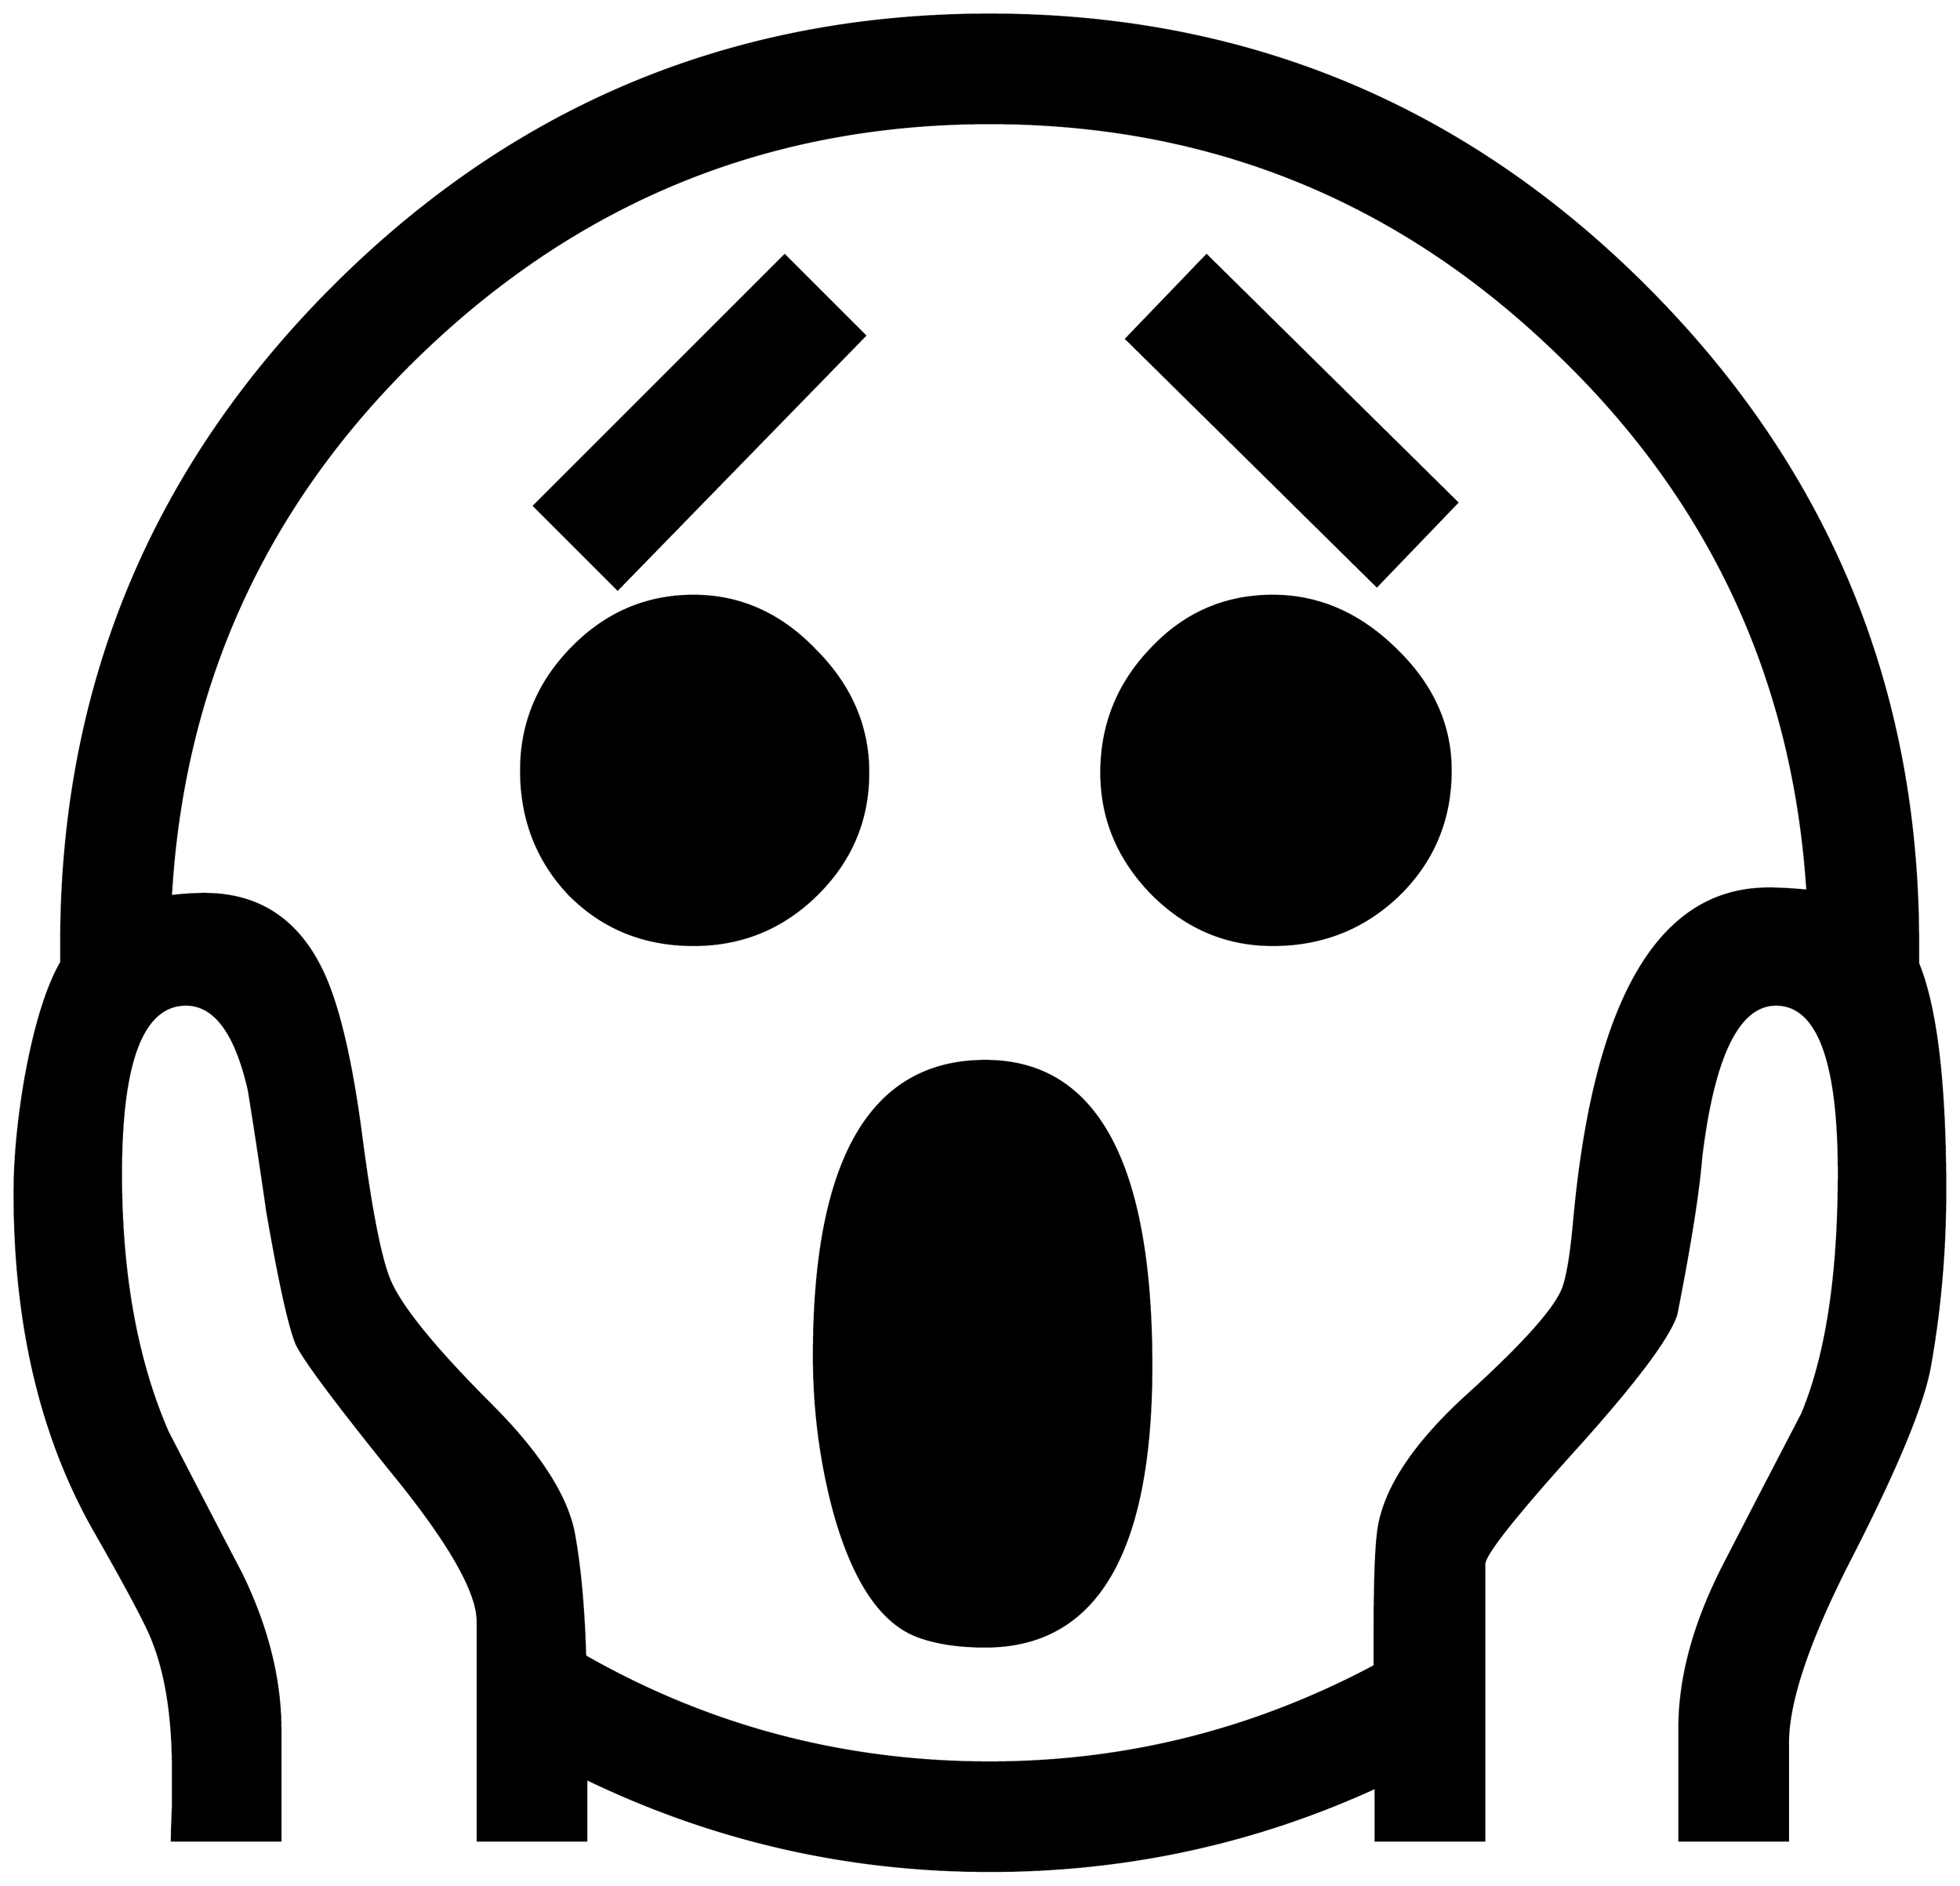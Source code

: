 


\begin{tikzpicture}[y=0.80pt, x=0.80pt, yscale=-1.0, xscale=1.0, inner sep=0pt, outer sep=0pt]
\begin{scope}[shift={(100.0,1706.0)},nonzero rule]
  \path[draw=.,fill=.,line width=1.600pt] (1862.0,-353.0) ..
    controls (1862.0,-298.333) and (1857.333,-244.667) ..
    (1848.0,-192.0) .. controls (1842.0,-157.333) and
    (1817.667,-98.333) .. (1775.0,-15.0) .. controls (1736.333,60.333)
    and (1717.0,117.333) .. (1717.0,156.0) -- (1717.0,246.0) --
    (1617.0,246.0) -- (1617.0,142.0) .. controls (1617.0,95.333)
    and (1630.667,45.333) .. (1658.0,-8.0) .. controls
    (1682.0,-54.667) and (1706.0,-101.0) .. (1730.0,-147.0) ..
    controls (1752.667,-201.0) and (1764.0,-275.333) ..
    (1764.0,-370.0) .. controls (1764.0,-473.333) and
    (1744.667,-525.0) .. (1706.0,-525.0) .. controls
    (1671.333,-525.0) and (1648.333,-478.0) .. (1637.0,-384.0) ..
    controls (1634.333,-351.333) and (1626.667,-303.0) ..
    (1614.0,-239.0) .. controls (1606.667,-217.0) and
    (1574.667,-174.667) .. (1518.0,-112.0) .. controls
    (1464.0,-52.0) and (1437.0,-17.667) .. (1437.0,-9.0) --
    (1437.0,246.0) -- (1337.0,246.0) -- (1337.0,197.0) ..
    controls (1225.0,248.333) and (1106.333,274.0) .. (981.0,274.0)
    .. controls (850.333,274.0) and (726.333,245.667) .. (609.0,189.0)
    -- (609.0,246.0) -- (509.0,246.0) -- (509.0,44.0) ..
    controls (509.0,18.0) and (485.333,-24.667) .. (438.0,-84.0) ..
    controls (381.333,-154.0) and (349.333,-196.667) .. (342.0,-212.0)
    .. controls (335.333,-228.0) and (326.333,-268.667) ..
    (315.0,-334.0) .. controls (309.667,-371.333) and (304.0,-408.667)
    .. (298.0,-446.0) .. controls (286.0,-498.667) and
    (266.667,-525.0) .. (240.0,-525.0) .. controls (200.0,-525.0)
    and (180.0,-473.0) .. (180.0,-369.0) .. controls
    (180.0,-276.333) and (194.333,-197.0) .. (223.0,-131.0) ..
    controls (245.667,-87.0) and (268.333,-43.333) .. (291.0,0.0) ..
    controls (315.0,49.333) and (327.0,97.333) .. (327.0,144.0) --
    (327.0,246.0) -- (227.0,246.0) .. controls (227.0,240.0) and
    (227.333,229.333) .. (228.0,214.0) .. controls (228.0,200.0) and
    (228.0,189.0) .. (228.0,181.0) .. controls (228.0,133.0) and
    (222.0,93.667) .. (210.0,63.0) .. controls (205.333,49.667) and
    (187.0,15.0) .. (155.0,-41.0) .. controls (106.333,-127.0) and
    (82.0,-230.333) .. (82.0,-351.0) .. controls (82.0,-383.0) and
    (85.333,-418.333) .. (92.0,-457.0) .. controls (100.667,-505.0)
    and (111.667,-540.667) .. (125.0,-564.0) -- (125.0,-582.0) ..
    controls (125.0,-818.0) and (208.667,-1019.667) ..
    (376.0,-1187.0) .. controls (543.333,-1354.333) and
    (745.0,-1438.0) .. (981.0,-1438.0) .. controls
    (1217.0,-1438.0) and (1418.667,-1354.333) .. (1586.0,-1187.0) ..
    controls (1753.333,-1019.667) and (1837.0,-818.0) ..
    (1837.0,-582.0) -- (1837.0,-563.0) .. controls
    (1853.667,-522.333) and (1862.0,-452.333) .. (1862.0,-353.0) --
    cycle(1735.0,-630.0) .. controls (1722.333,-828.0) and
    (1643.333,-995.333) .. (1498.0,-1132.0) .. controls
    (1353.333,-1269.333) and (1181.0,-1338.0) .. (981.0,-1338.0) ..
    controls (780.333,-1338.0) and (607.0,-1268.667) ..
    (461.0,-1130.0) .. controls (315.667,-992.0) and
    (237.333,-823.667) .. (226.0,-625.0) .. controls (237.333,-626.333)
    and (247.667,-627.0) .. (257.0,-627.0) .. controls
    (306.333,-627.0) and (342.333,-603.667) .. (365.0,-557.0) ..
    controls (379.667,-527.0) and (391.667,-477.333) .. (401.0,-408.0)
    .. controls (410.333,-336.0) and (419.333,-290.0) ..
    (428.0,-270.0) .. controls (438.667,-245.333) and (469.667,-207.333)
    .. (521.0,-156.0) .. controls (566.333,-110.667) and
    (592.0,-70.333) .. (598.0,-35.0) .. controls (603.333,-5.0) and
    (606.667,32.0) .. (608.0,76.0) .. controls (722.667,141.333) and
    (847.0,174.0) .. (981.0,174.0) .. controls (1106.333,174.0)
    and (1224.667,144.333) .. (1336.0,85.0) -- (1336.0,55.0) ..
    controls (1336.0,3.667) and (1337.333,-29.333) .. (1340.0,-44.0)
    .. controls (1346.667,-81.333) and (1374.333,-122.0) ..
    (1423.0,-166.0) .. controls (1474.333,-212.667) and
    (1503.333,-245.333) .. (1510.0,-264.0) .. controls
    (1514.0,-275.333) and (1517.333,-296.0) .. (1520.0,-326.0) ..
    controls (1538.667,-530.0) and (1598.333,-632.0) ..
    (1699.0,-632.0) .. controls (1709.667,-632.0) and
    (1721.667,-631.333) .. (1735.0,-630.0) -- cycle(1412.0,-988.0)
    -- (1338.0,-911.0) -- (1107.0,-1139.0) -- (1181.0,-1216.0)
    -- (1412.0,-988.0) -- cycle(1406.0,-741.0) .. controls
    (1406.0,-695.667) and (1390.0,-657.333) .. (1358.0,-626.0) ..
    controls (1326.0,-595.333) and (1287.333,-580.0) ..
    (1242.0,-580.0) .. controls (1199.333,-580.0) and
    (1162.333,-595.667) .. (1131.0,-627.0) .. controls
    (1099.667,-659.0) and (1084.0,-696.333) .. (1084.0,-739.0) ..
    controls (1084.0,-783.0) and (1099.333,-821.0) ..
    (1130.0,-853.0) .. controls (1160.667,-885.667) and
    (1198.0,-902.0) .. (1242.0,-902.0) .. controls
    (1284.0,-902.0) and (1321.667,-885.667) .. (1355.0,-853.0) ..
    controls (1389.0,-820.333) and (1406.0,-783.0) ..
    (1406.0,-741.0) -- cycle(866.0,-1142.0) -- (638.0,-908.0) --
    (561.0,-985.0) -- (792.0,-1216.0) -- (866.0,-1142.0) --
    cycle(869.0,-739.0) .. controls (869.0,-695.0) and
    (853.0,-657.333) .. (821.0,-626.0) .. controls (789.667,-595.333)
    and (752.0,-580.0) .. (708.0,-580.0) .. controls
    (662.667,-580.0) and (624.667,-595.333) .. (594.0,-626.0) ..
    controls (564.0,-657.333) and (549.0,-695.667) .. (549.0,-741.0)
    .. controls (549.0,-784.333) and (564.667,-822.0) ..
    (596.0,-854.0) .. controls (627.333,-886.0) and (664.667,-902.0)
    .. (708.0,-902.0) .. controls (750.667,-902.0) and
    (788.0,-885.333) .. (820.0,-852.0) .. controls (852.667,-819.333)
    and (869.0,-781.667) .. (869.0,-739.0) -- cycle(1130.0,-192.0)
    .. controls (1130.0,-19.333) and (1079.0,67.0) .. (977.0,67.0)
    .. controls (953.0,67.0) and (932.667,64.0) .. (916.0,58.0) ..
    controls (882.0,46.0) and (856.0,8.0) .. (838.0,-56.0) ..
    controls (825.333,-102.667) and (819.0,-151.0) .. (819.0,-201.0)
    .. controls (819.0,-382.333) and (871.667,-473.0) ..
    (977.0,-473.0) .. controls (1079.0,-473.0) and
    (1130.0,-379.333) .. (1130.0,-192.0) -- cycle;
\end{scope}

\end{tikzpicture}


